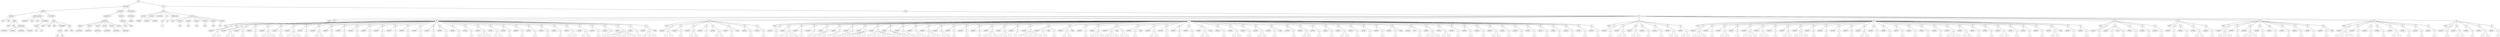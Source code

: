 graph Tree {
	"t0" [label = "TEI"];
	"t1" [label = "teiHeader"];
	"t2" [label = "fileDesc"];
	"t3" [label = "titleStmt"];
	"t4" [label = "title"];
	"t5" [label = "title"];
	"t6" [label = "author"];
	"t7" [label = "idno"];
	"t8" [label = "idno"];
	"t9" [label = "persName"];
	"t10" [label = "forename"];
	"t11" [label = "surname"];
	"t12" [label = "nameLink"];
	"t13" [label = "surname"];
	"t14" [label = "publicationStmt"];
	"t15" [label = "publisher"];
	"t16" [label = "idno"];
	"t17" [label = "idno"];
	"t18" [label = "availability"];
	"t19" [label = "licence"];
	"t20" [label = "ab"];
	"t21" [label = "ref"];
	"t22" [label = "sourceDesc"];
	"t23" [label = "bibl"];
	"t24" [label = "name"];
	"t25" [label = "idno"];
	"t26" [label = "idno"];
	"t27" [label = "availability"];
	"t28" [label = "licence"];
	"t29" [label = "ab"];
	"t30" [label = "ref"];
	"t31" [label = "bibl"];
	"t32" [label = "date"];
	"t33" [label = "idno"];
	"t34" [label = "profileDesc"];
	"t35" [label = "particDesc"];
	"t36" [label = "listPerson"];
	"t37" [label = "person"];
	"t38" [label = "persName"];
	"t39" [label = "person"];
	"t40" [label = "persName"];
	"t41" [label = "person"];
	"t42" [label = "persName"];
	"t43" [label = "person"];
	"t44" [label = "persName"];
	"t45" [label = "person"];
	"t46" [label = "persName"];
	"t47" [label = "person"];
	"t48" [label = "persName"];
	"t49" [label = "textClass"];
	"t50" [label = "keywords"];
	"t51" [label = "term"];
	"t52" [label = "term"];
	"t53" [label = "revisionDesc"];
	"t54" [label = "listChange"];
	"t55" [label = "change"];
	"t56" [label = "text"];
	"t57" [label = "front"];
	"t58" [label = "docTitle"];
	"t59" [label = "titlePart"];
	"t60" [label = "titlePart"];
	"t61" [label = "titlePart"];
	"t62" [label = "docDate"];
	"t63" [label = "docAuthor"];
	"t64" [label = "div"];
	"t65" [label = "div"];
	"t66" [label = "p"];
	"t67" [label = "performance"];
	"t68" [label = "ab"];
	"t69" [label = "castList"];
	"t70" [label = "head"];
	"t71" [label = "castItem"];
	"t72" [label = "role"];
	"t73" [label = "castItem"];
	"t74" [label = "role"];
	"t75" [label = "castItem"];
	"t76" [label = "role"];
	"t77" [label = "castItem"];
	"t78" [label = "role"];
	"t79" [label = "castItem"];
	"t80" [label = "role"];
	"t81" [label = "castItem"];
	"t82" [label = "role"];
	"t83" [label = "body"];
	"t84" [label = "div"];
	"t85" [label = "head"];
	"t86" [label = "div"];
	"t87" [label = "head"];
	"t88" [label = "sp"];
	"t89" [label = "speaker"];
	"t90" [label = "p"];
	"t91" [label = "s"];
	"t92" [label = "s"];
	"t93" [label = "div"];
	"t94" [label = "head"];
	"t95" [label = "sp"];
	"t96" [label = "speaker"];
	"t97" [label = "p"];
	"t98" [label = "s"];
	"t99" [label = "s"];
	"t100" [label = "sp"];
	"t101" [label = "speaker"];
	"t102" [label = "p"];
	"t103" [label = "s"];
	"t104" [label = "sp"];
	"t105" [label = "speaker"];
	"t106" [label = "p"];
	"t107" [label = "s"];
	"t108" [label = "sp"];
	"t109" [label = "speaker"];
	"t110" [label = "p"];
	"t111" [label = "s"];
	"t112" [label = "s"];
	"t113" [label = "s"];
	"t114" [label = "sp"];
	"t115" [label = "speaker"];
	"t116" [label = "p"];
	"t117" [label = "s"];
	"t118" [label = "sp"];
	"t119" [label = "speaker"];
	"t120" [label = "p"];
	"t121" [label = "s"];
	"t122" [label = "s"];
	"t123" [label = "s"];
	"t124" [label = "sp"];
	"t125" [label = "speaker"];
	"t126" [label = "p"];
	"t127" [label = "s"];
	"t128" [label = "sp"];
	"t129" [label = "speaker"];
	"t130" [label = "p"];
	"t131" [label = "s"];
	"t132" [label = "s"];
	"t133" [label = "sp"];
	"t134" [label = "speaker"];
	"t135" [label = "p"];
	"t136" [label = "s"];
	"t137" [label = "sp"];
	"t138" [label = "speaker"];
	"t139" [label = "p"];
	"t140" [label = "s"];
	"t141" [label = "sp"];
	"t142" [label = "speaker"];
	"t143" [label = "p"];
	"t144" [label = "s"];
	"t145" [label = "sp"];
	"t146" [label = "speaker"];
	"t147" [label = "p"];
	"t148" [label = "s"];
	"t149" [label = "sp"];
	"t150" [label = "speaker"];
	"t151" [label = "p"];
	"t152" [label = "s"];
	"t153" [label = "sp"];
	"t154" [label = "speaker"];
	"t155" [label = "p"];
	"t156" [label = "s"];
	"t157" [label = "sp"];
	"t158" [label = "speaker"];
	"t159" [label = "p"];
	"t160" [label = "s"];
	"t161" [label = "sp"];
	"t162" [label = "speaker"];
	"t163" [label = "p"];
	"t164" [label = "s"];
	"t165" [label = "sp"];
	"t166" [label = "speaker"];
	"t167" [label = "p"];
	"t168" [label = "s"];
	"t169" [label = "sp"];
	"t170" [label = "speaker"];
	"t171" [label = "p"];
	"t172" [label = "s"];
	"t173" [label = "sp"];
	"t174" [label = "speaker"];
	"t175" [label = "p"];
	"t176" [label = "s"];
	"t177" [label = "sp"];
	"t178" [label = "speaker"];
	"t179" [label = "p"];
	"t180" [label = "s"];
	"t181" [label = "sp"];
	"t182" [label = "speaker"];
	"t183" [label = "p"];
	"t184" [label = "s"];
	"t185" [label = "s"];
	"t186" [label = "s"];
	"t187" [label = "sp"];
	"t188" [label = "speaker"];
	"t189" [label = "p"];
	"t190" [label = "s"];
	"t191" [label = "s"];
	"t192" [label = "sp"];
	"t193" [label = "speaker"];
	"t194" [label = "p"];
	"t195" [label = "s"];
	"t196" [label = "sp"];
	"t197" [label = "speaker"];
	"t198" [label = "p"];
	"t199" [label = "s"];
	"t200" [label = "sp"];
	"t201" [label = "speaker"];
	"t202" [label = "p"];
	"t203" [label = "s"];
	"t204" [label = "sp"];
	"t205" [label = "speaker"];
	"t206" [label = "p"];
	"t207" [label = "s"];
	"t208" [label = "sp"];
	"t209" [label = "speaker"];
	"t210" [label = "p"];
	"t211" [label = "s"];
	"t212" [label = "sp"];
	"t213" [label = "speaker"];
	"t214" [label = "p"];
	"t215" [label = "s"];
	"t216" [label = "s"];
	"t217" [label = "sp"];
	"t218" [label = "speaker"];
	"t219" [label = "p"];
	"t220" [label = "s"];
	"t221" [label = "s"];
	"t222" [label = "sp"];
	"t223" [label = "speaker"];
	"t224" [label = "p"];
	"t225" [label = "s"];
	"t226" [label = "sp"];
	"t227" [label = "speaker"];
	"t228" [label = "p"];
	"t229" [label = "s"];
	"t230" [label = "sp"];
	"t231" [label = "speaker"];
	"t232" [label = "p"];
	"t233" [label = "s"];
	"t234" [label = "s"];
	"t235" [label = "s"];
	"t236" [label = "s"];
	"t237" [label = "s"];
	"t238" [label = "s"];
	"t239" [label = "sp"];
	"t240" [label = "speaker"];
	"t241" [label = "p"];
	"t242" [label = "s"];
	"t243" [label = "sp"];
	"t244" [label = "speaker"];
	"t245" [label = "p"];
	"t246" [label = "s"];
	"t247" [label = "s"];
	"t248" [label = "s"];
	"t249" [label = "stage"];
	"t250" [label = "div"];
	"t251" [label = "head"];
	"t252" [label = "sp"];
	"t253" [label = "speaker"];
	"t254" [label = "p"];
	"t255" [label = "s"];
	"t256" [label = "s"];
	"t257" [label = "sp"];
	"t258" [label = "speaker"];
	"t259" [label = "p"];
	"t260" [label = "s"];
	"t261" [label = "sp"];
	"t262" [label = "speaker"];
	"t263" [label = "p"];
	"t264" [label = "s"];
	"t265" [label = "s"];
	"t266" [label = "sp"];
	"t267" [label = "speaker"];
	"t268" [label = "p"];
	"t269" [label = "s"];
	"t270" [label = "sp"];
	"t271" [label = "speaker"];
	"t272" [label = "p"];
	"t273" [label = "s"];
	"t274" [label = "s"];
	"t275" [label = "sp"];
	"t276" [label = "speaker"];
	"t277" [label = "p"];
	"t278" [label = "s"];
	"t279" [label = "stage"];
	"t280" [label = "sp"];
	"t281" [label = "speaker"];
	"t282" [label = "p"];
	"t283" [label = "s"];
	"t284" [label = "sp"];
	"t285" [label = "speaker"];
	"t286" [label = "p"];
	"t287" [label = "s"];
	"t288" [label = "div"];
	"t289" [label = "head"];
	"t290" [label = "sp"];
	"t291" [label = "speaker"];
	"t292" [label = "p"];
	"t293" [label = "s"];
	"t294" [label = "sp"];
	"t295" [label = "speaker"];
	"t296" [label = "p"];
	"t297" [label = "s"];
	"t298" [label = "s"];
	"t299" [label = "s"];
	"t300" [label = "s"];
	"t301" [label = "sp"];
	"t302" [label = "speaker"];
	"t303" [label = "p"];
	"t304" [label = "s"];
	"t305" [label = "sp"];
	"t306" [label = "speaker"];
	"t307" [label = "p"];
	"t308" [label = "s"];
	"t309" [label = "sp"];
	"t310" [label = "speaker"];
	"t311" [label = "p"];
	"t312" [label = "s"];
	"t313" [label = "s"];
	"t314" [label = "s"];
	"t315" [label = "sp"];
	"t316" [label = "speaker"];
	"t317" [label = "p"];
	"t318" [label = "s"];
	"t319" [label = "s"];
	"t320" [label = "sp"];
	"t321" [label = "speaker"];
	"t322" [label = "p"];
	"t323" [label = "s"];
	"t324" [label = "sp"];
	"t325" [label = "speaker"];
	"t326" [label = "p"];
	"t327" [label = "s"];
	"t328" [label = "s"];
	"t329" [label = "s"];
	"t330" [label = "s"];
	"t331" [label = "s"];
	"t332" [label = "sp"];
	"t333" [label = "speaker"];
	"t334" [label = "p"];
	"t335" [label = "s"];
	"t336" [label = "s"];
	"t337" [label = "s"];
	"t338" [label = "s"];
	"t339" [label = "s"];
	"t340" [label = "s"];
	"t341" [label = "sp"];
	"t342" [label = "speaker"];
	"t343" [label = "p"];
	"t344" [label = "s"];
	"t345" [label = "s"];
	"t346" [label = "s"];
	"t347" [label = "sp"];
	"t348" [label = "speaker"];
	"t349" [label = "p"];
	"t350" [label = "s"];
	"t351" [label = "sp"];
	"t352" [label = "speaker"];
	"t353" [label = "p"];
	"t354" [label = "s"];
	"t355" [label = "s"];
	"t356" [label = "sp"];
	"t357" [label = "speaker"];
	"t358" [label = "p"];
	"t359" [label = "s"];
	"t360" [label = "s"];
	"t361" [label = "s"];
	"t362" [label = "sp"];
	"t363" [label = "speaker"];
	"t364" [label = "p"];
	"t365" [label = "s"];
	"t366" [label = "s"];
	"t367" [label = "sp"];
	"t368" [label = "speaker"];
	"t369" [label = "p"];
	"t370" [label = "s"];
	"t371" [label = "sp"];
	"t372" [label = "speaker"];
	"t373" [label = "p"];
	"t374" [label = "s"];
	"t375" [label = "sp"];
	"t376" [label = "speaker"];
	"t377" [label = "p"];
	"t378" [label = "s"];
	"t379" [label = "sp"];
	"t380" [label = "speaker"];
	"t381" [label = "p"];
	"t382" [label = "s"];
	"t383" [label = "s"];
	"t384" [label = "s"];
	"t385" [label = "sp"];
	"t386" [label = "speaker"];
	"t387" [label = "p"];
	"t388" [label = "s"];
	"t389" [label = "s"];
	"t390" [label = "s"];
	"t391" [label = "sp"];
	"t392" [label = "speaker"];
	"t393" [label = "p"];
	"t394" [label = "s"];
	"t395" [label = "sp"];
	"t396" [label = "speaker"];
	"t397" [label = "p"];
	"t398" [label = "s"];
	"t399" [label = "s"];
	"t400" [label = "s"];
	"t401" [label = "s"];
	"t402" [label = "s"];
	"t403" [label = "sp"];
	"t404" [label = "speaker"];
	"t405" [label = "p"];
	"t406" [label = "s"];
	"t407" [label = "stage"];
	"t408" [label = "p"];
	"t409" [label = "s"];
	"t410" [label = "sp"];
	"t411" [label = "speaker"];
	"t412" [label = "p"];
	"t413" [label = "s"];
	"t414" [label = "s"];
	"t415" [label = "stage"];
	"t416" [label = "sp"];
	"t417" [label = "speaker"];
	"t418" [label = "p"];
	"t419" [label = "s"];
	"t420" [label = "sp"];
	"t421" [label = "speaker"];
	"t422" [label = "p"];
	"t423" [label = "s"];
	"t424" [label = "s"];
	"t425" [label = "s"];
	"t426" [label = "sp"];
	"t427" [label = "speaker"];
	"t428" [label = "p"];
	"t429" [label = "s"];
	"t430" [label = "s"];
	"t431" [label = "s"];
	"t432" [label = "stage"];
	"t433" [label = "p"];
	"t434" [label = "s"];
	"t435" [label = "s"];
	"t436" [label = "sp"];
	"t437" [label = "speaker"];
	"t438" [label = "p"];
	"t439" [label = "s"];
	"t440" [label = "stage"];
	"t441" [label = "sp"];
	"t442" [label = "speaker"];
	"t443" [label = "p"];
	"t444" [label = "s"];
	"t445" [label = "s"];
	"t446" [label = "sp"];
	"t447" [label = "speaker"];
	"t448" [label = "p"];
	"t449" [label = "s"];
	"t450" [label = "sp"];
	"t451" [label = "speaker"];
	"t452" [label = "p"];
	"t453" [label = "s"];
	"t454" [label = "sp"];
	"t455" [label = "speaker"];
	"t456" [label = "p"];
	"t457" [label = "s"];
	"t458" [label = "sp"];
	"t459" [label = "speaker"];
	"t460" [label = "p"];
	"t461" [label = "s"];
	"t462" [label = "s"];
	"t463" [label = "stage"];
	"t464" [label = "sp"];
	"t465" [label = "speaker"];
	"t466" [label = "p"];
	"t467" [label = "s"];
	"t468" [label = "sp"];
	"t469" [label = "speaker"];
	"t470" [label = "p"];
	"t471" [label = "s"];
	"t472" [label = "s"];
	"t473" [label = "sp"];
	"t474" [label = "speaker"];
	"t475" [label = "p"];
	"t476" [label = "s"];
	"t477" [label = "sp"];
	"t478" [label = "speaker"];
	"t479" [label = "p"];
	"t480" [label = "s"];
	"t481" [label = "s"];
	"t482" [label = "sp"];
	"t483" [label = "speaker"];
	"t484" [label = "p"];
	"t485" [label = "s"];
	"t486" [label = "stage"];
	"t487" [label = "sp"];
	"t488" [label = "speaker"];
	"t489" [label = "p"];
	"t490" [label = "s"];
	"t491" [label = "sp"];
	"t492" [label = "speaker"];
	"t493" [label = "p"];
	"t494" [label = "s"];
	"t495" [label = "s"];
	"t496" [label = "sp"];
	"t497" [label = "speaker"];
	"t498" [label = "p"];
	"t499" [label = "s"];
	"t500" [label = "sp"];
	"t501" [label = "speaker"];
	"t502" [label = "p"];
	"t503" [label = "s"];
	"t504" [label = "sp"];
	"t505" [label = "speaker"];
	"t506" [label = "p"];
	"t507" [label = "s"];
	"t508" [label = "s"];
	"t509" [label = "sp"];
	"t510" [label = "speaker"];
	"t511" [label = "p"];
	"t512" [label = "s"];
	"t513" [label = "sp"];
	"t514" [label = "speaker"];
	"t515" [label = "p"];
	"t516" [label = "s"];
	"t517" [label = "sp"];
	"t518" [label = "speaker"];
	"t519" [label = "p"];
	"t520" [label = "s"];
	"t521" [label = "sp"];
	"t522" [label = "speaker"];
	"t523" [label = "p"];
	"t524" [label = "s"];
	"t525" [label = "stage"];
	"t526" [label = "sp"];
	"t527" [label = "speaker"];
	"t528" [label = "note"];
	"t529" [label = "p"];
	"t530" [label = "s"];
	"t531" [label = "sp"];
	"t532" [label = "speaker"];
	"t533" [label = "p"];
	"t534" [label = "s"];
	"t535" [label = "s"];
	"t536" [label = "s"];
	"t537" [label = "sp"];
	"t538" [label = "speaker"];
	"t539" [label = "p"];
	"t540" [label = "s"];
	"t541" [label = "s"];
	"t542" [label = "sp"];
	"t543" [label = "speaker"];
	"t544" [label = "p"];
	"t545" [label = "s"];
	"t546" [label = "sp"];
	"t547" [label = "speaker"];
	"t548" [label = "p"];
	"t549" [label = "s"];
	"t550" [label = "sp"];
	"t551" [label = "speaker"];
	"t552" [label = "p"];
	"t553" [label = "s"];
	"t554" [label = "sp"];
	"t555" [label = "speaker"];
	"t556" [label = "p"];
	"t557" [label = "s"];
	"t558" [label = "s"];
	"t559" [label = "sp"];
	"t560" [label = "speaker"];
	"t561" [label = "p"];
	"t562" [label = "s"];
	"t563" [label = "sp"];
	"t564" [label = "speaker"];
	"t565" [label = "p"];
	"t566" [label = "s"];
	"t567" [label = "sp"];
	"t568" [label = "speaker"];
	"t569" [label = "p"];
	"t570" [label = "s"];
	"t571" [label = "sp"];
	"t572" [label = "speaker"];
	"t573" [label = "p"];
	"t574" [label = "s"];
	"t575" [label = "sp"];
	"t576" [label = "speaker"];
	"t577" [label = "p"];
	"t578" [label = "s"];
	"t579" [label = "sp"];
	"t580" [label = "speaker"];
	"t581" [label = "p"];
	"t582" [label = "s"];
	"t583" [label = "sp"];
	"t584" [label = "speaker"];
	"t585" [label = "p"];
	"t586" [label = "s"];
	"t587" [label = "sp"];
	"t588" [label = "speaker"];
	"t589" [label = "p"];
	"t590" [label = "s"];
	"t591" [label = "div"];
	"t592" [label = "head"];
	"t593" [label = "sp"];
	"t594" [label = "speaker"];
	"t595" [label = "p"];
	"t596" [label = "s"];
	"t597" [label = "sp"];
	"t598" [label = "speaker"];
	"t599" [label = "p"];
	"t600" [label = "s"];
	"t601" [label = "s"];
	"t602" [label = "sp"];
	"t603" [label = "speaker"];
	"t604" [label = "p"];
	"t605" [label = "s"];
	"t606" [label = "s"];
	"t607" [label = "sp"];
	"t608" [label = "speaker"];
	"t609" [label = "p"];
	"t610" [label = "s"];
	"t611" [label = "sp"];
	"t612" [label = "speaker"];
	"t613" [label = "p"];
	"t614" [label = "s"];
	"t615" [label = "sp"];
	"t616" [label = "speaker"];
	"t617" [label = "p"];
	"t618" [label = "s"];
	"t619" [label = "s"];
	"t620" [label = "sp"];
	"t621" [label = "speaker"];
	"t622" [label = "p"];
	"t623" [label = "s"];
	"t624" [label = "s"];
	"t625" [label = "div"];
	"t626" [label = "head"];
	"t627" [label = "sp"];
	"t628" [label = "speaker"];
	"t629" [label = "p"];
	"t630" [label = "s"];
	"t631" [label = "s"];
	"t632" [label = "s"];
	"t633" [label = "sp"];
	"t634" [label = "speaker"];
	"t635" [label = "p"];
	"t636" [label = "s"];
	"t637" [label = "sp"];
	"t638" [label = "speaker"];
	"t639" [label = "p"];
	"t640" [label = "s"];
	"t641" [label = "s"];
	"t642" [label = "sp"];
	"t643" [label = "speaker"];
	"t644" [label = "p"];
	"t645" [label = "s"];
	"t646" [label = "sp"];
	"t647" [label = "speaker"];
	"t648" [label = "p"];
	"t649" [label = "s"];
	"t650" [label = "s"];
	"t651" [label = "s"];
	"t652" [label = "sp"];
	"t653" [label = "speaker"];
	"t654" [label = "p"];
	"t655" [label = "s"];
	"t656" [label = "s"];
	"t657" [label = "sp"];
	"t658" [label = "speaker"];
	"t659" [label = "p"];
	"t660" [label = "s"];
	"t661" [label = "sp"];
	"t662" [label = "speaker"];
	"t663" [label = "p"];
	"t664" [label = "s"];
	"t665" [label = "s"];
	"t666" [label = "sp"];
	"t667" [label = "speaker"];
	"t668" [label = "p"];
	"t669" [label = "s"];
	"t670" [label = "s"];
	"t671" [label = "s"];
	"t672" [label = "sp"];
	"t673" [label = "speaker"];
	"t674" [label = "p"];
	"t675" [label = "s"];
	"t676" [label = "sp"];
	"t677" [label = "speaker"];
	"t678" [label = "p"];
	"t679" [label = "s"];
	"t680" [label = "sp"];
	"t681" [label = "speaker"];
	"t682" [label = "p"];
	"t683" [label = "s"];
	"t684" [label = "sp"];
	"t685" [label = "speaker"];
	"t686" [label = "p"];
	"t687" [label = "s"];
	"t688" [label = "sp"];
	"t689" [label = "speaker"];
	"t690" [label = "p"];
	"t691" [label = "s"];
	"t692" [label = "s"];
	"t693" [label = "sp"];
	"t694" [label = "speaker"];
	"t695" [label = "p"];
	"t696" [label = "s"];
	"t697" [label = "sp"];
	"t698" [label = "speaker"];
	"t699" [label = "p"];
	"t700" [label = "s"];
	"t701" [label = "sp"];
	"t702" [label = "speaker"];
	"t703" [label = "p"];
	"t704" [label = "s"];
	"t705" [label = "sp"];
	"t706" [label = "speaker"];
	"t707" [label = "p"];
	"t708" [label = "s"];
	"t709" [label = "sp"];
	"t710" [label = "speaker"];
	"t711" [label = "p"];
	"t712" [label = "s"];
	"t713" [label = "sp"];
	"t714" [label = "speaker"];
	"t715" [label = "p"];
	"t716" [label = "s"];
	"t717" [label = "sp"];
	"t718" [label = "speaker"];
	"t719" [label = "p"];
	"t720" [label = "s"];
	"t721" [label = "s"];
	"t722" [label = "s"];
	"t723" [label = "sp"];
	"t724" [label = "speaker"];
	"t725" [label = "p"];
	"t726" [label = "s"];
	"t727" [label = "s"];
	"t728" [label = "sp"];
	"t729" [label = "speaker"];
	"t730" [label = "p"];
	"t731" [label = "s"];
	"t732" [label = "sp"];
	"t733" [label = "speaker"];
	"t734" [label = "p"];
	"t735" [label = "s"];
	"t736" [label = "sp"];
	"t737" [label = "speaker"];
	"t738" [label = "p"];
	"t739" [label = "s"];
	"t740" [label = "s"];
	"t741" [label = "sp"];
	"t742" [label = "speaker"];
	"t743" [label = "p"];
	"t744" [label = "s"];
	"t745" [label = "sp"];
	"t746" [label = "speaker"];
	"t747" [label = "p"];
	"t748" [label = "s"];
	"t749" [label = "sp"];
	"t750" [label = "speaker"];
	"t751" [label = "p"];
	"t752" [label = "s"];
	"t753" [label = "sp"];
	"t754" [label = "speaker"];
	"t755" [label = "p"];
	"t756" [label = "s"];
	"t757" [label = "s"];
	"t758" [label = "stage"];
	"t759" [label = "sp"];
	"t760" [label = "speaker"];
	"t761" [label = "p"];
	"t762" [label = "s"];
	"t763" [label = "sp"];
	"t764" [label = "speaker"];
	"t765" [label = "p"];
	"t766" [label = "s"];
	"t767" [label = "div"];
	"t768" [label = "head"];
	"t769" [label = "sp"];
	"t770" [label = "speaker"];
	"t771" [label = "p"];
	"t772" [label = "s"];
	"t773" [label = "sp"];
	"t774" [label = "speaker"];
	"t775" [label = "p"];
	"t776" [label = "s"];
	"t777" [label = "stage"];
	"t778" [label = "p"];
	"t779" [label = "s"];
	"t780" [label = "sp"];
	"t781" [label = "speaker"];
	"t782" [label = "p"];
	"t783" [label = "s"];
	"t784" [label = "sp"];
	"t785" [label = "speaker"];
	"t786" [label = "p"];
	"t787" [label = "s"];
	"t788" [label = "sp"];
	"t789" [label = "speaker"];
	"t790" [label = "p"];
	"t791" [label = "s"];
	"t792" [label = "div"];
	"t793" [label = "head"];
	"t794" [label = "sp"];
	"t795" [label = "speaker"];
	"t796" [label = "p"];
	"t797" [label = "s"];
	"t798" [label = "sp"];
	"t799" [label = "speaker"];
	"t800" [label = "p"];
	"t801" [label = "s"];
	"t802" [label = "sp"];
	"t803" [label = "speaker"];
	"t804" [label = "p"];
	"t805" [label = "s"];
	"t806" [label = "s"];
	"t807" [label = "sp"];
	"t808" [label = "speaker"];
	"t809" [label = "p"];
	"t810" [label = "s"];
	"t811" [label = "div"];
	"t812" [label = "head"];
	"t813" [label = "sp"];
	"t814" [label = "speaker"];
	"t815" [label = "p"];
	"t816" [label = "s"];
	"t817" [label = "s"];
	"t818" [label = "s"];
	"t819" [label = "sp"];
	"t820" [label = "speaker"];
	"t821" [label = "p"];
	"t822" [label = "s"];
	"t823" [label = "sp"];
	"t824" [label = "speaker"];
	"t825" [label = "p"];
	"t826" [label = "s"];
	"t827" [label = "s"];
	"t828" [label = "s"];
	"t829" [label = "sp"];
	"t830" [label = "speaker"];
	"t831" [label = "p"];
	"t832" [label = "s"];
	"t833" [label = "sp"];
	"t834" [label = "speaker"];
	"t835" [label = "p"];
	"t836" [label = "s"];
	"t837" [label = "sp"];
	"t838" [label = "speaker"];
	"t839" [label = "p"];
	"t840" [label = "s"];
	"t841" [label = "sp"];
	"t842" [label = "speaker"];
	"t843" [label = "p"];
	"t844" [label = "s"];
	"t845" [label = "sp"];
	"t846" [label = "speaker"];
	"t847" [label = "p"];
	"t848" [label = "s"];
	"t849" [label = "sp"];
	"t850" [label = "speaker"];
	"t851" [label = "p"];
	"t852" [label = "s"];
	"t853" [label = "stage"];
	"t854" [label = "div"];
	"t855" [label = "head"];
	"t856" [label = "sp"];
	"t857" [label = "speaker"];
	"t858" [label = "p"];
	"t859" [label = "s"];
	"t860" [label = "s"];
	"t861" [label = "s"];
	"t862" [label = "s"];
	"t863" [label = "sp"];
	"t864" [label = "speaker"];
	"t865" [label = "p"];
	"t866" [label = "s"];
	"t867" [label = "sp"];
	"t868" [label = "speaker"];
	"t869" [label = "p"];
	"t870" [label = "s"];
	"t871" [label = "sp"];
	"t872" [label = "speaker"];
	"t873" [label = "p"];
	"t874" [label = "s"];
	"t875" [label = "sp"];
	"t876" [label = "speaker"];
	"t877" [label = "p"];
	"t878" [label = "s"];
	"t879" [label = "s"];
	"t880" [label = "sp"];
	"t881" [label = "speaker"];
	"t882" [label = "p"];
	"t883" [label = "s"];
	"t884" [label = "sp"];
	"t885" [label = "speaker"];
	"t886" [label = "p"];
	"t887" [label = "s"];
	"t888" [label = "sp"];
	"t889" [label = "speaker"];
	"t890" [label = "p"];
	"t891" [label = "s"];
	"t892" [label = "div"];
	"t893" [label = "head"];
	"t894" [label = "sp"];
	"t895" [label = "speaker"];
	"t896" [label = "p"];
	"t897" [label = "s"];
	"t898" [label = "sp"];
	"t899" [label = "speaker"];
	"t900" [label = "p"];
	"t901" [label = "s"];
	"t902" [label = "s"];
	"t903" [label = "sp"];
	"t904" [label = "speaker"];
	"t905" [label = "p"];
	"t906" [label = "s"];
	"t907" [label = "sp"];
	"t908" [label = "speaker"];
	"t909" [label = "p"];
	"t910" [label = "s"];
	"t911" [label = "s"];
	"t912" [label = "sp"];
	"t913" [label = "speaker"];
	"t914" [label = "p"];
	"t915" [label = "s"];
	"t0" -- "t1";
	"t1" -- "t2";
	"t2" -- "t3";
	"t3" -- "t4";
	"t3" -- "t5";
	"t3" -- "t6";
	"t6" -- "t7";
	"t6" -- "t8";
	"t6" -- "t9";
	"t9" -- "t10";
	"t9" -- "t11";
	"t9" -- "t12";
	"t9" -- "t13";
	"t2" -- "t14";
	"t14" -- "t15";
	"t14" -- "t16";
	"t14" -- "t17";
	"t14" -- "t18";
	"t18" -- "t19";
	"t19" -- "t20";
	"t19" -- "t21";
	"t2" -- "t22";
	"t22" -- "t23";
	"t23" -- "t24";
	"t23" -- "t25";
	"t23" -- "t26";
	"t23" -- "t27";
	"t27" -- "t28";
	"t28" -- "t29";
	"t28" -- "t30";
	"t23" -- "t31";
	"t31" -- "t32";
	"t31" -- "t33";
	"t1" -- "t34";
	"t34" -- "t35";
	"t35" -- "t36";
	"t36" -- "t37";
	"t37" -- "t38";
	"t36" -- "t39";
	"t39" -- "t40";
	"t36" -- "t41";
	"t41" -- "t42";
	"t36" -- "t43";
	"t43" -- "t44";
	"t36" -- "t45";
	"t45" -- "t46";
	"t36" -- "t47";
	"t47" -- "t48";
	"t34" -- "t49";
	"t49" -- "t50";
	"t50" -- "t51";
	"t50" -- "t52";
	"t1" -- "t53";
	"t53" -- "t54";
	"t54" -- "t55";
	"t0" -- "t56";
	"t56" -- "t57";
	"t57" -- "t58";
	"t58" -- "t59";
	"t58" -- "t60";
	"t58" -- "t61";
	"t57" -- "t62";
	"t57" -- "t63";
	"t57" -- "t64";
	"t64" -- "t65";
	"t65" -- "t66";
	"t57" -- "t67";
	"t67" -- "t68";
	"t57" -- "t69";
	"t69" -- "t70";
	"t69" -- "t71";
	"t71" -- "t72";
	"t69" -- "t73";
	"t73" -- "t74";
	"t69" -- "t75";
	"t75" -- "t76";
	"t69" -- "t77";
	"t77" -- "t78";
	"t69" -- "t79";
	"t79" -- "t80";
	"t69" -- "t81";
	"t81" -- "t82";
	"t56" -- "t83";
	"t83" -- "t84";
	"t84" -- "t85";
	"t84" -- "t86";
	"t86" -- "t87";
	"t86" -- "t88";
	"t88" -- "t89";
	"t88" -- "t90";
	"t90" -- "t91";
	"t90" -- "t92";
	"t84" -- "t93";
	"t93" -- "t94";
	"t93" -- "t95";
	"t95" -- "t96";
	"t95" -- "t97";
	"t97" -- "t98";
	"t97" -- "t99";
	"t93" -- "t100";
	"t100" -- "t101";
	"t100" -- "t102";
	"t102" -- "t103";
	"t93" -- "t104";
	"t104" -- "t105";
	"t104" -- "t106";
	"t106" -- "t107";
	"t93" -- "t108";
	"t108" -- "t109";
	"t108" -- "t110";
	"t110" -- "t111";
	"t110" -- "t112";
	"t110" -- "t113";
	"t93" -- "t114";
	"t114" -- "t115";
	"t114" -- "t116";
	"t116" -- "t117";
	"t93" -- "t118";
	"t118" -- "t119";
	"t118" -- "t120";
	"t120" -- "t121";
	"t120" -- "t122";
	"t120" -- "t123";
	"t93" -- "t124";
	"t124" -- "t125";
	"t124" -- "t126";
	"t126" -- "t127";
	"t93" -- "t128";
	"t128" -- "t129";
	"t128" -- "t130";
	"t130" -- "t131";
	"t130" -- "t132";
	"t93" -- "t133";
	"t133" -- "t134";
	"t133" -- "t135";
	"t135" -- "t136";
	"t93" -- "t137";
	"t137" -- "t138";
	"t137" -- "t139";
	"t139" -- "t140";
	"t93" -- "t141";
	"t141" -- "t142";
	"t141" -- "t143";
	"t143" -- "t144";
	"t93" -- "t145";
	"t145" -- "t146";
	"t145" -- "t147";
	"t147" -- "t148";
	"t93" -- "t149";
	"t149" -- "t150";
	"t149" -- "t151";
	"t151" -- "t152";
	"t93" -- "t153";
	"t153" -- "t154";
	"t153" -- "t155";
	"t155" -- "t156";
	"t93" -- "t157";
	"t157" -- "t158";
	"t157" -- "t159";
	"t159" -- "t160";
	"t93" -- "t161";
	"t161" -- "t162";
	"t161" -- "t163";
	"t163" -- "t164";
	"t93" -- "t165";
	"t165" -- "t166";
	"t165" -- "t167";
	"t167" -- "t168";
	"t93" -- "t169";
	"t169" -- "t170";
	"t169" -- "t171";
	"t171" -- "t172";
	"t93" -- "t173";
	"t173" -- "t174";
	"t173" -- "t175";
	"t175" -- "t176";
	"t93" -- "t177";
	"t177" -- "t178";
	"t177" -- "t179";
	"t179" -- "t180";
	"t93" -- "t181";
	"t181" -- "t182";
	"t181" -- "t183";
	"t183" -- "t184";
	"t183" -- "t185";
	"t183" -- "t186";
	"t93" -- "t187";
	"t187" -- "t188";
	"t187" -- "t189";
	"t189" -- "t190";
	"t189" -- "t191";
	"t93" -- "t192";
	"t192" -- "t193";
	"t192" -- "t194";
	"t194" -- "t195";
	"t93" -- "t196";
	"t196" -- "t197";
	"t196" -- "t198";
	"t198" -- "t199";
	"t93" -- "t200";
	"t200" -- "t201";
	"t200" -- "t202";
	"t202" -- "t203";
	"t93" -- "t204";
	"t204" -- "t205";
	"t204" -- "t206";
	"t206" -- "t207";
	"t93" -- "t208";
	"t208" -- "t209";
	"t208" -- "t210";
	"t210" -- "t211";
	"t93" -- "t212";
	"t212" -- "t213";
	"t212" -- "t214";
	"t214" -- "t215";
	"t214" -- "t216";
	"t93" -- "t217";
	"t217" -- "t218";
	"t217" -- "t219";
	"t219" -- "t220";
	"t219" -- "t221";
	"t93" -- "t222";
	"t222" -- "t223";
	"t222" -- "t224";
	"t224" -- "t225";
	"t93" -- "t226";
	"t226" -- "t227";
	"t226" -- "t228";
	"t228" -- "t229";
	"t93" -- "t230";
	"t230" -- "t231";
	"t230" -- "t232";
	"t232" -- "t233";
	"t232" -- "t234";
	"t232" -- "t235";
	"t232" -- "t236";
	"t232" -- "t237";
	"t232" -- "t238";
	"t93" -- "t239";
	"t239" -- "t240";
	"t239" -- "t241";
	"t241" -- "t242";
	"t93" -- "t243";
	"t243" -- "t244";
	"t243" -- "t245";
	"t245" -- "t246";
	"t245" -- "t247";
	"t245" -- "t248";
	"t243" -- "t249";
	"t84" -- "t250";
	"t250" -- "t251";
	"t250" -- "t252";
	"t252" -- "t253";
	"t252" -- "t254";
	"t254" -- "t255";
	"t254" -- "t256";
	"t250" -- "t257";
	"t257" -- "t258";
	"t257" -- "t259";
	"t259" -- "t260";
	"t250" -- "t261";
	"t261" -- "t262";
	"t261" -- "t263";
	"t263" -- "t264";
	"t263" -- "t265";
	"t250" -- "t266";
	"t266" -- "t267";
	"t266" -- "t268";
	"t268" -- "t269";
	"t250" -- "t270";
	"t270" -- "t271";
	"t270" -- "t272";
	"t272" -- "t273";
	"t272" -- "t274";
	"t250" -- "t275";
	"t275" -- "t276";
	"t275" -- "t277";
	"t277" -- "t278";
	"t275" -- "t279";
	"t250" -- "t280";
	"t280" -- "t281";
	"t280" -- "t282";
	"t282" -- "t283";
	"t250" -- "t284";
	"t284" -- "t285";
	"t284" -- "t286";
	"t286" -- "t287";
	"t84" -- "t288";
	"t288" -- "t289";
	"t288" -- "t290";
	"t290" -- "t291";
	"t290" -- "t292";
	"t292" -- "t293";
	"t288" -- "t294";
	"t294" -- "t295";
	"t294" -- "t296";
	"t296" -- "t297";
	"t296" -- "t298";
	"t296" -- "t299";
	"t296" -- "t300";
	"t288" -- "t301";
	"t301" -- "t302";
	"t301" -- "t303";
	"t303" -- "t304";
	"t288" -- "t305";
	"t305" -- "t306";
	"t305" -- "t307";
	"t307" -- "t308";
	"t288" -- "t309";
	"t309" -- "t310";
	"t309" -- "t311";
	"t311" -- "t312";
	"t311" -- "t313";
	"t311" -- "t314";
	"t288" -- "t315";
	"t315" -- "t316";
	"t315" -- "t317";
	"t317" -- "t318";
	"t317" -- "t319";
	"t288" -- "t320";
	"t320" -- "t321";
	"t320" -- "t322";
	"t322" -- "t323";
	"t288" -- "t324";
	"t324" -- "t325";
	"t324" -- "t326";
	"t326" -- "t327";
	"t326" -- "t328";
	"t326" -- "t329";
	"t326" -- "t330";
	"t326" -- "t331";
	"t288" -- "t332";
	"t332" -- "t333";
	"t332" -- "t334";
	"t334" -- "t335";
	"t334" -- "t336";
	"t334" -- "t337";
	"t334" -- "t338";
	"t334" -- "t339";
	"t334" -- "t340";
	"t288" -- "t341";
	"t341" -- "t342";
	"t341" -- "t343";
	"t343" -- "t344";
	"t343" -- "t345";
	"t343" -- "t346";
	"t288" -- "t347";
	"t347" -- "t348";
	"t347" -- "t349";
	"t349" -- "t350";
	"t288" -- "t351";
	"t351" -- "t352";
	"t351" -- "t353";
	"t353" -- "t354";
	"t353" -- "t355";
	"t288" -- "t356";
	"t356" -- "t357";
	"t356" -- "t358";
	"t358" -- "t359";
	"t358" -- "t360";
	"t358" -- "t361";
	"t288" -- "t362";
	"t362" -- "t363";
	"t362" -- "t364";
	"t364" -- "t365";
	"t364" -- "t366";
	"t288" -- "t367";
	"t367" -- "t368";
	"t367" -- "t369";
	"t369" -- "t370";
	"t288" -- "t371";
	"t371" -- "t372";
	"t371" -- "t373";
	"t373" -- "t374";
	"t288" -- "t375";
	"t375" -- "t376";
	"t375" -- "t377";
	"t377" -- "t378";
	"t288" -- "t379";
	"t379" -- "t380";
	"t379" -- "t381";
	"t381" -- "t382";
	"t381" -- "t383";
	"t381" -- "t384";
	"t288" -- "t385";
	"t385" -- "t386";
	"t385" -- "t387";
	"t387" -- "t388";
	"t387" -- "t389";
	"t387" -- "t390";
	"t288" -- "t391";
	"t391" -- "t392";
	"t391" -- "t393";
	"t393" -- "t394";
	"t288" -- "t395";
	"t395" -- "t396";
	"t395" -- "t397";
	"t397" -- "t398";
	"t397" -- "t399";
	"t397" -- "t400";
	"t397" -- "t401";
	"t397" -- "t402";
	"t288" -- "t403";
	"t403" -- "t404";
	"t403" -- "t405";
	"t405" -- "t406";
	"t403" -- "t407";
	"t403" -- "t408";
	"t408" -- "t409";
	"t288" -- "t410";
	"t410" -- "t411";
	"t410" -- "t412";
	"t412" -- "t413";
	"t412" -- "t414";
	"t410" -- "t415";
	"t288" -- "t416";
	"t416" -- "t417";
	"t416" -- "t418";
	"t418" -- "t419";
	"t288" -- "t420";
	"t420" -- "t421";
	"t420" -- "t422";
	"t422" -- "t423";
	"t422" -- "t424";
	"t422" -- "t425";
	"t288" -- "t426";
	"t426" -- "t427";
	"t426" -- "t428";
	"t428" -- "t429";
	"t428" -- "t430";
	"t428" -- "t431";
	"t426" -- "t432";
	"t426" -- "t433";
	"t433" -- "t434";
	"t433" -- "t435";
	"t288" -- "t436";
	"t436" -- "t437";
	"t436" -- "t438";
	"t438" -- "t439";
	"t436" -- "t440";
	"t288" -- "t441";
	"t441" -- "t442";
	"t441" -- "t443";
	"t443" -- "t444";
	"t443" -- "t445";
	"t288" -- "t446";
	"t446" -- "t447";
	"t446" -- "t448";
	"t448" -- "t449";
	"t288" -- "t450";
	"t450" -- "t451";
	"t450" -- "t452";
	"t452" -- "t453";
	"t288" -- "t454";
	"t454" -- "t455";
	"t454" -- "t456";
	"t456" -- "t457";
	"t288" -- "t458";
	"t458" -- "t459";
	"t458" -- "t460";
	"t460" -- "t461";
	"t460" -- "t462";
	"t458" -- "t463";
	"t288" -- "t464";
	"t464" -- "t465";
	"t464" -- "t466";
	"t466" -- "t467";
	"t288" -- "t468";
	"t468" -- "t469";
	"t468" -- "t470";
	"t470" -- "t471";
	"t470" -- "t472";
	"t288" -- "t473";
	"t473" -- "t474";
	"t473" -- "t475";
	"t475" -- "t476";
	"t288" -- "t477";
	"t477" -- "t478";
	"t477" -- "t479";
	"t479" -- "t480";
	"t479" -- "t481";
	"t288" -- "t482";
	"t482" -- "t483";
	"t482" -- "t484";
	"t484" -- "t485";
	"t482" -- "t486";
	"t288" -- "t487";
	"t487" -- "t488";
	"t487" -- "t489";
	"t489" -- "t490";
	"t288" -- "t491";
	"t491" -- "t492";
	"t491" -- "t493";
	"t493" -- "t494";
	"t493" -- "t495";
	"t288" -- "t496";
	"t496" -- "t497";
	"t496" -- "t498";
	"t498" -- "t499";
	"t288" -- "t500";
	"t500" -- "t501";
	"t500" -- "t502";
	"t502" -- "t503";
	"t288" -- "t504";
	"t504" -- "t505";
	"t504" -- "t506";
	"t506" -- "t507";
	"t506" -- "t508";
	"t288" -- "t509";
	"t509" -- "t510";
	"t509" -- "t511";
	"t511" -- "t512";
	"t288" -- "t513";
	"t513" -- "t514";
	"t513" -- "t515";
	"t515" -- "t516";
	"t288" -- "t517";
	"t517" -- "t518";
	"t517" -- "t519";
	"t519" -- "t520";
	"t288" -- "t521";
	"t521" -- "t522";
	"t521" -- "t523";
	"t523" -- "t524";
	"t521" -- "t525";
	"t288" -- "t526";
	"t526" -- "t527";
	"t526" -- "t528";
	"t526" -- "t529";
	"t529" -- "t530";
	"t288" -- "t531";
	"t531" -- "t532";
	"t531" -- "t533";
	"t533" -- "t534";
	"t533" -- "t535";
	"t533" -- "t536";
	"t288" -- "t537";
	"t537" -- "t538";
	"t537" -- "t539";
	"t539" -- "t540";
	"t539" -- "t541";
	"t288" -- "t542";
	"t542" -- "t543";
	"t542" -- "t544";
	"t544" -- "t545";
	"t288" -- "t546";
	"t546" -- "t547";
	"t546" -- "t548";
	"t548" -- "t549";
	"t288" -- "t550";
	"t550" -- "t551";
	"t550" -- "t552";
	"t552" -- "t553";
	"t288" -- "t554";
	"t554" -- "t555";
	"t554" -- "t556";
	"t556" -- "t557";
	"t556" -- "t558";
	"t288" -- "t559";
	"t559" -- "t560";
	"t559" -- "t561";
	"t561" -- "t562";
	"t288" -- "t563";
	"t563" -- "t564";
	"t563" -- "t565";
	"t565" -- "t566";
	"t288" -- "t567";
	"t567" -- "t568";
	"t567" -- "t569";
	"t569" -- "t570";
	"t288" -- "t571";
	"t571" -- "t572";
	"t571" -- "t573";
	"t573" -- "t574";
	"t288" -- "t575";
	"t575" -- "t576";
	"t575" -- "t577";
	"t577" -- "t578";
	"t288" -- "t579";
	"t579" -- "t580";
	"t579" -- "t581";
	"t581" -- "t582";
	"t288" -- "t583";
	"t583" -- "t584";
	"t583" -- "t585";
	"t585" -- "t586";
	"t288" -- "t587";
	"t587" -- "t588";
	"t587" -- "t589";
	"t589" -- "t590";
	"t84" -- "t591";
	"t591" -- "t592";
	"t591" -- "t593";
	"t593" -- "t594";
	"t593" -- "t595";
	"t595" -- "t596";
	"t591" -- "t597";
	"t597" -- "t598";
	"t597" -- "t599";
	"t599" -- "t600";
	"t599" -- "t601";
	"t591" -- "t602";
	"t602" -- "t603";
	"t602" -- "t604";
	"t604" -- "t605";
	"t604" -- "t606";
	"t591" -- "t607";
	"t607" -- "t608";
	"t607" -- "t609";
	"t609" -- "t610";
	"t591" -- "t611";
	"t611" -- "t612";
	"t611" -- "t613";
	"t613" -- "t614";
	"t591" -- "t615";
	"t615" -- "t616";
	"t615" -- "t617";
	"t617" -- "t618";
	"t617" -- "t619";
	"t591" -- "t620";
	"t620" -- "t621";
	"t620" -- "t622";
	"t622" -- "t623";
	"t622" -- "t624";
	"t84" -- "t625";
	"t625" -- "t626";
	"t625" -- "t627";
	"t627" -- "t628";
	"t627" -- "t629";
	"t629" -- "t630";
	"t629" -- "t631";
	"t629" -- "t632";
	"t625" -- "t633";
	"t633" -- "t634";
	"t633" -- "t635";
	"t635" -- "t636";
	"t625" -- "t637";
	"t637" -- "t638";
	"t637" -- "t639";
	"t639" -- "t640";
	"t639" -- "t641";
	"t625" -- "t642";
	"t642" -- "t643";
	"t642" -- "t644";
	"t644" -- "t645";
	"t625" -- "t646";
	"t646" -- "t647";
	"t646" -- "t648";
	"t648" -- "t649";
	"t648" -- "t650";
	"t648" -- "t651";
	"t625" -- "t652";
	"t652" -- "t653";
	"t652" -- "t654";
	"t654" -- "t655";
	"t654" -- "t656";
	"t625" -- "t657";
	"t657" -- "t658";
	"t657" -- "t659";
	"t659" -- "t660";
	"t625" -- "t661";
	"t661" -- "t662";
	"t661" -- "t663";
	"t663" -- "t664";
	"t663" -- "t665";
	"t625" -- "t666";
	"t666" -- "t667";
	"t666" -- "t668";
	"t668" -- "t669";
	"t668" -- "t670";
	"t668" -- "t671";
	"t625" -- "t672";
	"t672" -- "t673";
	"t672" -- "t674";
	"t674" -- "t675";
	"t625" -- "t676";
	"t676" -- "t677";
	"t676" -- "t678";
	"t678" -- "t679";
	"t625" -- "t680";
	"t680" -- "t681";
	"t680" -- "t682";
	"t682" -- "t683";
	"t625" -- "t684";
	"t684" -- "t685";
	"t684" -- "t686";
	"t686" -- "t687";
	"t625" -- "t688";
	"t688" -- "t689";
	"t688" -- "t690";
	"t690" -- "t691";
	"t690" -- "t692";
	"t625" -- "t693";
	"t693" -- "t694";
	"t693" -- "t695";
	"t695" -- "t696";
	"t625" -- "t697";
	"t697" -- "t698";
	"t697" -- "t699";
	"t699" -- "t700";
	"t625" -- "t701";
	"t701" -- "t702";
	"t701" -- "t703";
	"t703" -- "t704";
	"t625" -- "t705";
	"t705" -- "t706";
	"t705" -- "t707";
	"t707" -- "t708";
	"t625" -- "t709";
	"t709" -- "t710";
	"t709" -- "t711";
	"t711" -- "t712";
	"t625" -- "t713";
	"t713" -- "t714";
	"t713" -- "t715";
	"t715" -- "t716";
	"t625" -- "t717";
	"t717" -- "t718";
	"t717" -- "t719";
	"t719" -- "t720";
	"t719" -- "t721";
	"t719" -- "t722";
	"t625" -- "t723";
	"t723" -- "t724";
	"t723" -- "t725";
	"t725" -- "t726";
	"t725" -- "t727";
	"t625" -- "t728";
	"t728" -- "t729";
	"t728" -- "t730";
	"t730" -- "t731";
	"t625" -- "t732";
	"t732" -- "t733";
	"t732" -- "t734";
	"t734" -- "t735";
	"t625" -- "t736";
	"t736" -- "t737";
	"t736" -- "t738";
	"t738" -- "t739";
	"t738" -- "t740";
	"t625" -- "t741";
	"t741" -- "t742";
	"t741" -- "t743";
	"t743" -- "t744";
	"t625" -- "t745";
	"t745" -- "t746";
	"t745" -- "t747";
	"t747" -- "t748";
	"t625" -- "t749";
	"t749" -- "t750";
	"t749" -- "t751";
	"t751" -- "t752";
	"t625" -- "t753";
	"t753" -- "t754";
	"t753" -- "t755";
	"t755" -- "t756";
	"t755" -- "t757";
	"t753" -- "t758";
	"t625" -- "t759";
	"t759" -- "t760";
	"t759" -- "t761";
	"t761" -- "t762";
	"t625" -- "t763";
	"t763" -- "t764";
	"t763" -- "t765";
	"t765" -- "t766";
	"t84" -- "t767";
	"t767" -- "t768";
	"t767" -- "t769";
	"t769" -- "t770";
	"t769" -- "t771";
	"t771" -- "t772";
	"t767" -- "t773";
	"t773" -- "t774";
	"t773" -- "t775";
	"t775" -- "t776";
	"t773" -- "t777";
	"t773" -- "t778";
	"t778" -- "t779";
	"t767" -- "t780";
	"t780" -- "t781";
	"t780" -- "t782";
	"t782" -- "t783";
	"t767" -- "t784";
	"t784" -- "t785";
	"t784" -- "t786";
	"t786" -- "t787";
	"t767" -- "t788";
	"t788" -- "t789";
	"t788" -- "t790";
	"t790" -- "t791";
	"t84" -- "t792";
	"t792" -- "t793";
	"t792" -- "t794";
	"t794" -- "t795";
	"t794" -- "t796";
	"t796" -- "t797";
	"t792" -- "t798";
	"t798" -- "t799";
	"t798" -- "t800";
	"t800" -- "t801";
	"t792" -- "t802";
	"t802" -- "t803";
	"t802" -- "t804";
	"t804" -- "t805";
	"t804" -- "t806";
	"t792" -- "t807";
	"t807" -- "t808";
	"t807" -- "t809";
	"t809" -- "t810";
	"t84" -- "t811";
	"t811" -- "t812";
	"t811" -- "t813";
	"t813" -- "t814";
	"t813" -- "t815";
	"t815" -- "t816";
	"t815" -- "t817";
	"t815" -- "t818";
	"t811" -- "t819";
	"t819" -- "t820";
	"t819" -- "t821";
	"t821" -- "t822";
	"t811" -- "t823";
	"t823" -- "t824";
	"t823" -- "t825";
	"t825" -- "t826";
	"t825" -- "t827";
	"t825" -- "t828";
	"t811" -- "t829";
	"t829" -- "t830";
	"t829" -- "t831";
	"t831" -- "t832";
	"t811" -- "t833";
	"t833" -- "t834";
	"t833" -- "t835";
	"t835" -- "t836";
	"t811" -- "t837";
	"t837" -- "t838";
	"t837" -- "t839";
	"t839" -- "t840";
	"t811" -- "t841";
	"t841" -- "t842";
	"t841" -- "t843";
	"t843" -- "t844";
	"t811" -- "t845";
	"t845" -- "t846";
	"t845" -- "t847";
	"t847" -- "t848";
	"t811" -- "t849";
	"t849" -- "t850";
	"t849" -- "t851";
	"t851" -- "t852";
	"t849" -- "t853";
	"t84" -- "t854";
	"t854" -- "t855";
	"t854" -- "t856";
	"t856" -- "t857";
	"t856" -- "t858";
	"t858" -- "t859";
	"t858" -- "t860";
	"t858" -- "t861";
	"t858" -- "t862";
	"t854" -- "t863";
	"t863" -- "t864";
	"t863" -- "t865";
	"t865" -- "t866";
	"t854" -- "t867";
	"t867" -- "t868";
	"t867" -- "t869";
	"t869" -- "t870";
	"t854" -- "t871";
	"t871" -- "t872";
	"t871" -- "t873";
	"t873" -- "t874";
	"t854" -- "t875";
	"t875" -- "t876";
	"t875" -- "t877";
	"t877" -- "t878";
	"t877" -- "t879";
	"t854" -- "t880";
	"t880" -- "t881";
	"t880" -- "t882";
	"t882" -- "t883";
	"t854" -- "t884";
	"t884" -- "t885";
	"t884" -- "t886";
	"t886" -- "t887";
	"t854" -- "t888";
	"t888" -- "t889";
	"t888" -- "t890";
	"t890" -- "t891";
	"t84" -- "t892";
	"t892" -- "t893";
	"t892" -- "t894";
	"t894" -- "t895";
	"t894" -- "t896";
	"t896" -- "t897";
	"t892" -- "t898";
	"t898" -- "t899";
	"t898" -- "t900";
	"t900" -- "t901";
	"t900" -- "t902";
	"t892" -- "t903";
	"t903" -- "t904";
	"t903" -- "t905";
	"t905" -- "t906";
	"t892" -- "t907";
	"t907" -- "t908";
	"t907" -- "t909";
	"t909" -- "t910";
	"t909" -- "t911";
	"t892" -- "t912";
	"t912" -- "t913";
	"t912" -- "t914";
	"t914" -- "t915";
}
